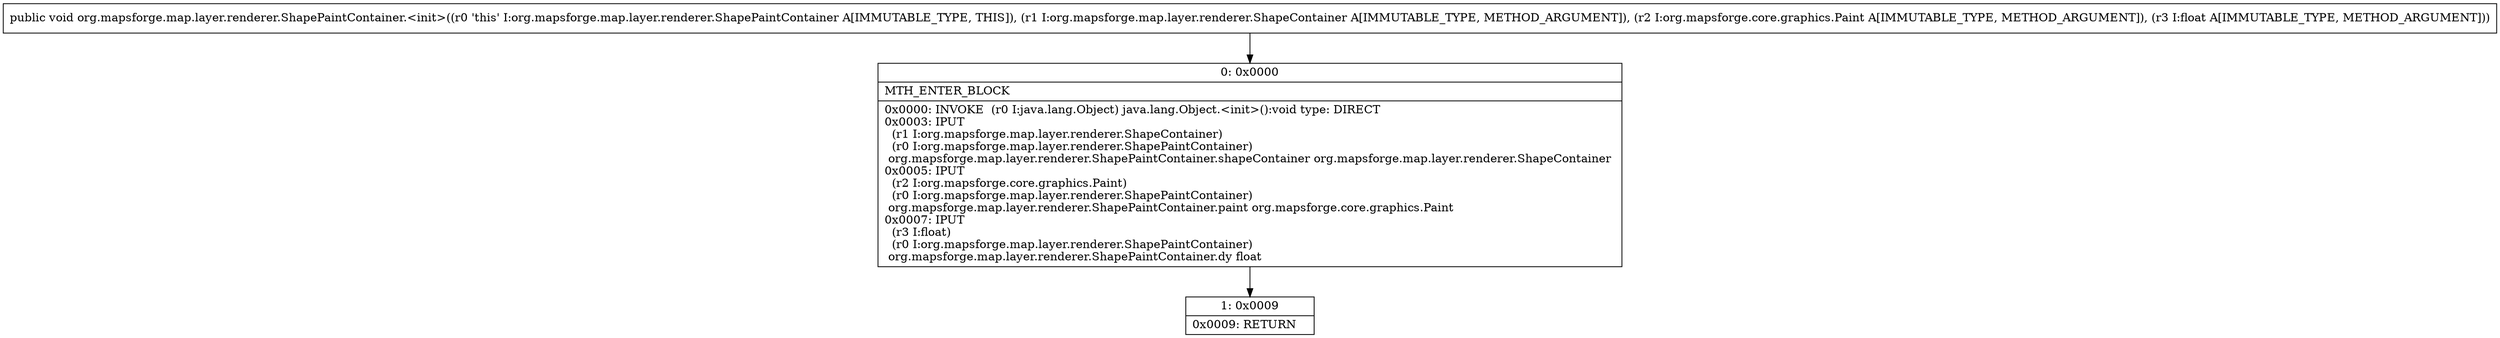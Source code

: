 digraph "CFG fororg.mapsforge.map.layer.renderer.ShapePaintContainer.\<init\>(Lorg\/mapsforge\/map\/layer\/renderer\/ShapeContainer;Lorg\/mapsforge\/core\/graphics\/Paint;F)V" {
Node_0 [shape=record,label="{0\:\ 0x0000|MTH_ENTER_BLOCK\l|0x0000: INVOKE  (r0 I:java.lang.Object) java.lang.Object.\<init\>():void type: DIRECT \l0x0003: IPUT  \l  (r1 I:org.mapsforge.map.layer.renderer.ShapeContainer)\l  (r0 I:org.mapsforge.map.layer.renderer.ShapePaintContainer)\l org.mapsforge.map.layer.renderer.ShapePaintContainer.shapeContainer org.mapsforge.map.layer.renderer.ShapeContainer \l0x0005: IPUT  \l  (r2 I:org.mapsforge.core.graphics.Paint)\l  (r0 I:org.mapsforge.map.layer.renderer.ShapePaintContainer)\l org.mapsforge.map.layer.renderer.ShapePaintContainer.paint org.mapsforge.core.graphics.Paint \l0x0007: IPUT  \l  (r3 I:float)\l  (r0 I:org.mapsforge.map.layer.renderer.ShapePaintContainer)\l org.mapsforge.map.layer.renderer.ShapePaintContainer.dy float \l}"];
Node_1 [shape=record,label="{1\:\ 0x0009|0x0009: RETURN   \l}"];
MethodNode[shape=record,label="{public void org.mapsforge.map.layer.renderer.ShapePaintContainer.\<init\>((r0 'this' I:org.mapsforge.map.layer.renderer.ShapePaintContainer A[IMMUTABLE_TYPE, THIS]), (r1 I:org.mapsforge.map.layer.renderer.ShapeContainer A[IMMUTABLE_TYPE, METHOD_ARGUMENT]), (r2 I:org.mapsforge.core.graphics.Paint A[IMMUTABLE_TYPE, METHOD_ARGUMENT]), (r3 I:float A[IMMUTABLE_TYPE, METHOD_ARGUMENT])) }"];
MethodNode -> Node_0;
Node_0 -> Node_1;
}

